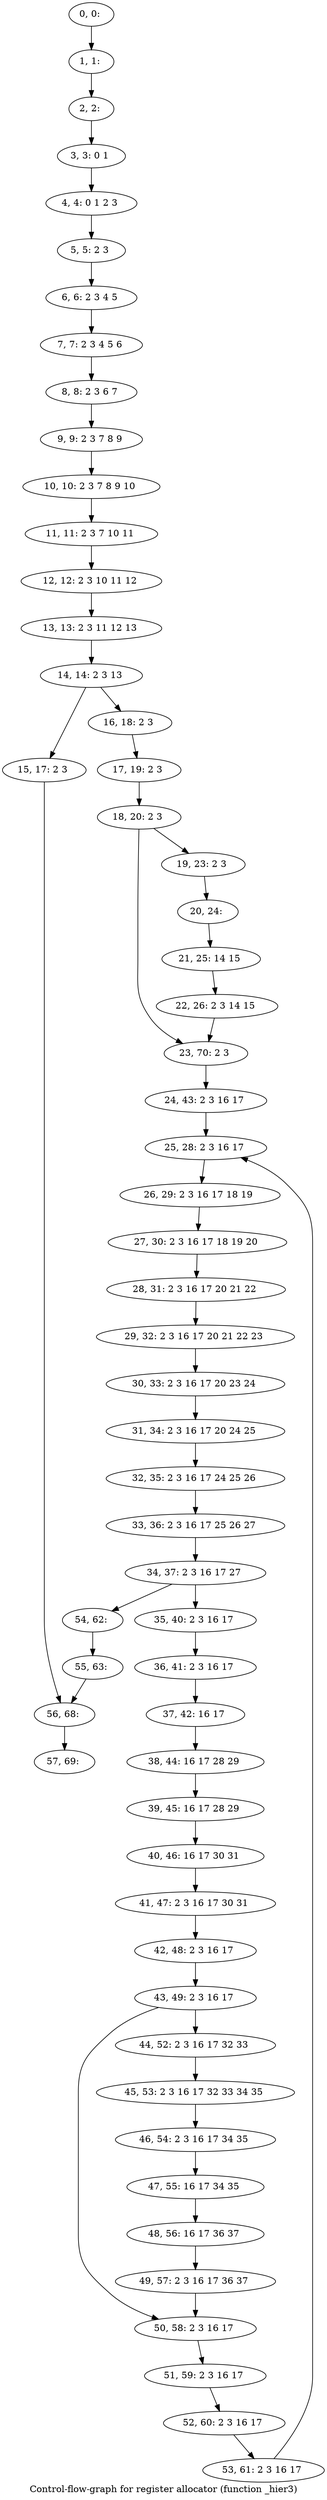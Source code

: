 digraph G {
graph [label="Control-flow-graph for register allocator (function _hier3)"]
0[label="0, 0: "];
1[label="1, 1: "];
2[label="2, 2: "];
3[label="3, 3: 0 1 "];
4[label="4, 4: 0 1 2 3 "];
5[label="5, 5: 2 3 "];
6[label="6, 6: 2 3 4 5 "];
7[label="7, 7: 2 3 4 5 6 "];
8[label="8, 8: 2 3 6 7 "];
9[label="9, 9: 2 3 7 8 9 "];
10[label="10, 10: 2 3 7 8 9 10 "];
11[label="11, 11: 2 3 7 10 11 "];
12[label="12, 12: 2 3 10 11 12 "];
13[label="13, 13: 2 3 11 12 13 "];
14[label="14, 14: 2 3 13 "];
15[label="15, 17: 2 3 "];
16[label="16, 18: 2 3 "];
17[label="17, 19: 2 3 "];
18[label="18, 20: 2 3 "];
19[label="19, 23: 2 3 "];
20[label="20, 24: "];
21[label="21, 25: 14 15 "];
22[label="22, 26: 2 3 14 15 "];
23[label="23, 70: 2 3 "];
24[label="24, 43: 2 3 16 17 "];
25[label="25, 28: 2 3 16 17 "];
26[label="26, 29: 2 3 16 17 18 19 "];
27[label="27, 30: 2 3 16 17 18 19 20 "];
28[label="28, 31: 2 3 16 17 20 21 22 "];
29[label="29, 32: 2 3 16 17 20 21 22 23 "];
30[label="30, 33: 2 3 16 17 20 23 24 "];
31[label="31, 34: 2 3 16 17 20 24 25 "];
32[label="32, 35: 2 3 16 17 24 25 26 "];
33[label="33, 36: 2 3 16 17 25 26 27 "];
34[label="34, 37: 2 3 16 17 27 "];
35[label="35, 40: 2 3 16 17 "];
36[label="36, 41: 2 3 16 17 "];
37[label="37, 42: 16 17 "];
38[label="38, 44: 16 17 28 29 "];
39[label="39, 45: 16 17 28 29 "];
40[label="40, 46: 16 17 30 31 "];
41[label="41, 47: 2 3 16 17 30 31 "];
42[label="42, 48: 2 3 16 17 "];
43[label="43, 49: 2 3 16 17 "];
44[label="44, 52: 2 3 16 17 32 33 "];
45[label="45, 53: 2 3 16 17 32 33 34 35 "];
46[label="46, 54: 2 3 16 17 34 35 "];
47[label="47, 55: 16 17 34 35 "];
48[label="48, 56: 16 17 36 37 "];
49[label="49, 57: 2 3 16 17 36 37 "];
50[label="50, 58: 2 3 16 17 "];
51[label="51, 59: 2 3 16 17 "];
52[label="52, 60: 2 3 16 17 "];
53[label="53, 61: 2 3 16 17 "];
54[label="54, 62: "];
55[label="55, 63: "];
56[label="56, 68: "];
57[label="57, 69: "];
0->1 ;
1->2 ;
2->3 ;
3->4 ;
4->5 ;
5->6 ;
6->7 ;
7->8 ;
8->9 ;
9->10 ;
10->11 ;
11->12 ;
12->13 ;
13->14 ;
14->15 ;
14->16 ;
15->56 ;
16->17 ;
17->18 ;
18->19 ;
18->23 ;
19->20 ;
20->21 ;
21->22 ;
22->23 ;
23->24 ;
24->25 ;
25->26 ;
26->27 ;
27->28 ;
28->29 ;
29->30 ;
30->31 ;
31->32 ;
32->33 ;
33->34 ;
34->35 ;
34->54 ;
35->36 ;
36->37 ;
37->38 ;
38->39 ;
39->40 ;
40->41 ;
41->42 ;
42->43 ;
43->44 ;
43->50 ;
44->45 ;
45->46 ;
46->47 ;
47->48 ;
48->49 ;
49->50 ;
50->51 ;
51->52 ;
52->53 ;
53->25 ;
54->55 ;
55->56 ;
56->57 ;
}
